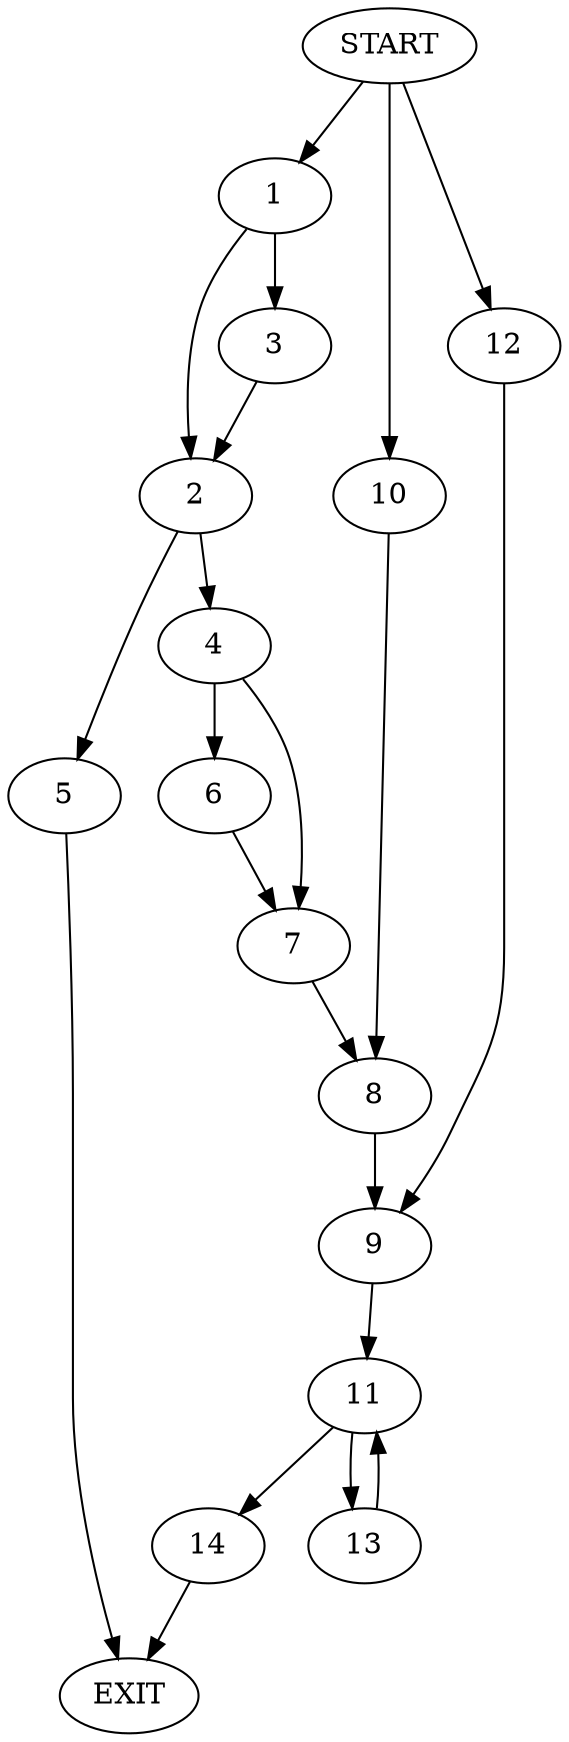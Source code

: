 digraph {
0 [label="START"]
15 [label="EXIT"]
0 -> 1
1 -> 2
1 -> 3
2 -> 4
2 -> 5
3 -> 2
5 -> 15
4 -> 6
4 -> 7
6 -> 7
7 -> 8
8 -> 9
0 -> 10
10 -> 8
9 -> 11
0 -> 12
12 -> 9
11 -> 13
11 -> 14
13 -> 11
14 -> 15
}
